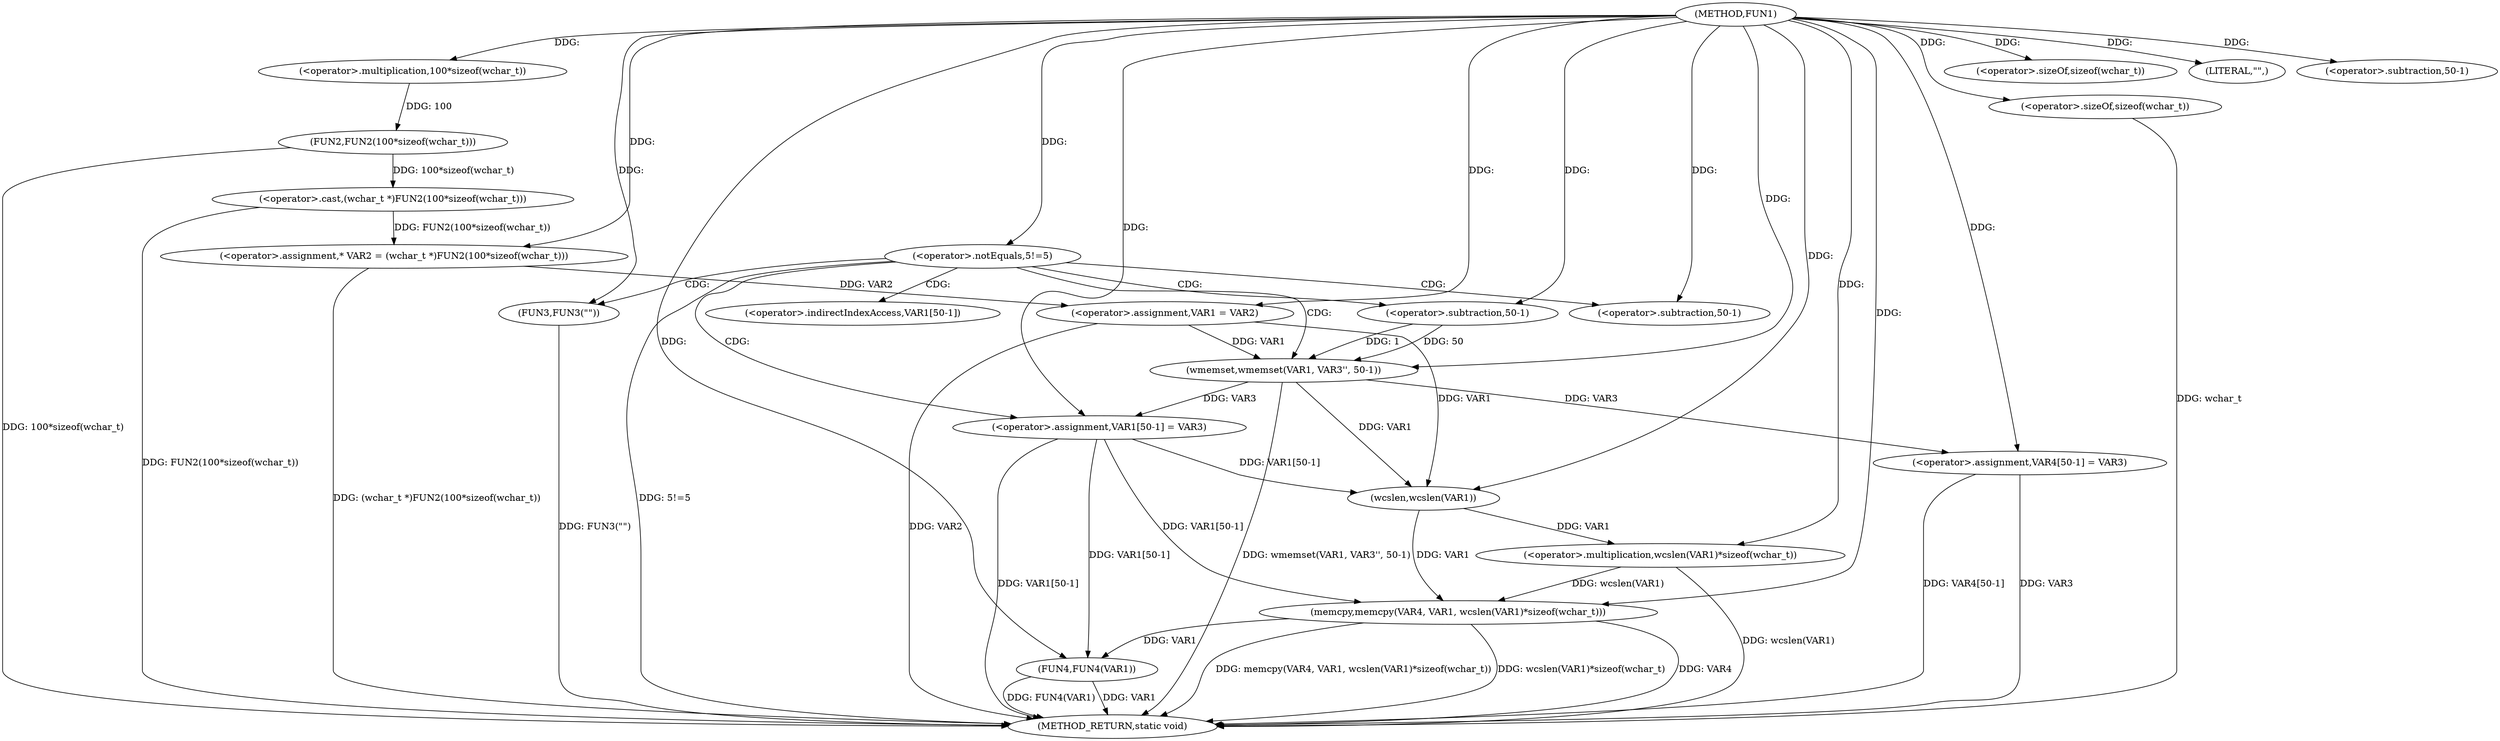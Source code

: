 digraph FUN1 {  
"1000100" [label = "(METHOD,FUN1)" ]
"1000157" [label = "(METHOD_RETURN,static void)" ]
"1000104" [label = "(<operator>.assignment,* VAR2 = (wchar_t *)FUN2(100*sizeof(wchar_t)))" ]
"1000106" [label = "(<operator>.cast,(wchar_t *)FUN2(100*sizeof(wchar_t)))" ]
"1000108" [label = "(FUN2,FUN2(100*sizeof(wchar_t)))" ]
"1000109" [label = "(<operator>.multiplication,100*sizeof(wchar_t))" ]
"1000111" [label = "(<operator>.sizeOf,sizeof(wchar_t))" ]
"1000113" [label = "(<operator>.assignment,VAR1 = VAR2)" ]
"1000117" [label = "(<operator>.notEquals,5!=5)" ]
"1000121" [label = "(FUN3,FUN3(\"\"))" ]
"1000125" [label = "(wmemset,wmemset(VAR1, VAR3'', 50-1))" ]
"1000128" [label = "(<operator>.subtraction,50-1)" ]
"1000131" [label = "(<operator>.assignment,VAR1[50-1] = VAR3)" ]
"1000134" [label = "(<operator>.subtraction,50-1)" ]
"1000139" [label = "(LITERAL,\"\",)" ]
"1000140" [label = "(memcpy,memcpy(VAR4, VAR1, wcslen(VAR1)*sizeof(wchar_t)))" ]
"1000143" [label = "(<operator>.multiplication,wcslen(VAR1)*sizeof(wchar_t))" ]
"1000144" [label = "(wcslen,wcslen(VAR1))" ]
"1000146" [label = "(<operator>.sizeOf,sizeof(wchar_t))" ]
"1000148" [label = "(<operator>.assignment,VAR4[50-1] = VAR3)" ]
"1000151" [label = "(<operator>.subtraction,50-1)" ]
"1000155" [label = "(FUN4,FUN4(VAR1))" ]
"1000132" [label = "(<operator>.indirectIndexAccess,VAR1[50-1])" ]
  "1000117" -> "1000157"  [ label = "DDG: 5!=5"] 
  "1000125" -> "1000157"  [ label = "DDG: wmemset(VAR1, VAR3'', 50-1)"] 
  "1000106" -> "1000157"  [ label = "DDG: FUN2(100*sizeof(wchar_t))"] 
  "1000140" -> "1000157"  [ label = "DDG: memcpy(VAR4, VAR1, wcslen(VAR1)*sizeof(wchar_t))"] 
  "1000148" -> "1000157"  [ label = "DDG: VAR3"] 
  "1000140" -> "1000157"  [ label = "DDG: wcslen(VAR1)*sizeof(wchar_t)"] 
  "1000155" -> "1000157"  [ label = "DDG: VAR1"] 
  "1000146" -> "1000157"  [ label = "DDG: wchar_t"] 
  "1000131" -> "1000157"  [ label = "DDG: VAR1[50-1]"] 
  "1000140" -> "1000157"  [ label = "DDG: VAR4"] 
  "1000155" -> "1000157"  [ label = "DDG: FUN4(VAR1)"] 
  "1000143" -> "1000157"  [ label = "DDG: wcslen(VAR1)"] 
  "1000113" -> "1000157"  [ label = "DDG: VAR2"] 
  "1000121" -> "1000157"  [ label = "DDG: FUN3(\"\")"] 
  "1000148" -> "1000157"  [ label = "DDG: VAR4[50-1]"] 
  "1000104" -> "1000157"  [ label = "DDG: (wchar_t *)FUN2(100*sizeof(wchar_t))"] 
  "1000108" -> "1000157"  [ label = "DDG: 100*sizeof(wchar_t)"] 
  "1000106" -> "1000104"  [ label = "DDG: FUN2(100*sizeof(wchar_t))"] 
  "1000100" -> "1000104"  [ label = "DDG: "] 
  "1000108" -> "1000106"  [ label = "DDG: 100*sizeof(wchar_t)"] 
  "1000109" -> "1000108"  [ label = "DDG: 100"] 
  "1000100" -> "1000109"  [ label = "DDG: "] 
  "1000100" -> "1000111"  [ label = "DDG: "] 
  "1000104" -> "1000113"  [ label = "DDG: VAR2"] 
  "1000100" -> "1000113"  [ label = "DDG: "] 
  "1000100" -> "1000117"  [ label = "DDG: "] 
  "1000100" -> "1000121"  [ label = "DDG: "] 
  "1000113" -> "1000125"  [ label = "DDG: VAR1"] 
  "1000100" -> "1000125"  [ label = "DDG: "] 
  "1000128" -> "1000125"  [ label = "DDG: 50"] 
  "1000128" -> "1000125"  [ label = "DDG: 1"] 
  "1000100" -> "1000128"  [ label = "DDG: "] 
  "1000125" -> "1000131"  [ label = "DDG: VAR3"] 
  "1000100" -> "1000131"  [ label = "DDG: "] 
  "1000100" -> "1000134"  [ label = "DDG: "] 
  "1000100" -> "1000139"  [ label = "DDG: "] 
  "1000100" -> "1000140"  [ label = "DDG: "] 
  "1000131" -> "1000140"  [ label = "DDG: VAR1[50-1]"] 
  "1000144" -> "1000140"  [ label = "DDG: VAR1"] 
  "1000143" -> "1000140"  [ label = "DDG: wcslen(VAR1)"] 
  "1000144" -> "1000143"  [ label = "DDG: VAR1"] 
  "1000125" -> "1000144"  [ label = "DDG: VAR1"] 
  "1000113" -> "1000144"  [ label = "DDG: VAR1"] 
  "1000131" -> "1000144"  [ label = "DDG: VAR1[50-1]"] 
  "1000100" -> "1000144"  [ label = "DDG: "] 
  "1000100" -> "1000143"  [ label = "DDG: "] 
  "1000100" -> "1000146"  [ label = "DDG: "] 
  "1000100" -> "1000148"  [ label = "DDG: "] 
  "1000125" -> "1000148"  [ label = "DDG: VAR3"] 
  "1000100" -> "1000151"  [ label = "DDG: "] 
  "1000140" -> "1000155"  [ label = "DDG: VAR1"] 
  "1000131" -> "1000155"  [ label = "DDG: VAR1[50-1]"] 
  "1000100" -> "1000155"  [ label = "DDG: "] 
  "1000117" -> "1000132"  [ label = "CDG: "] 
  "1000117" -> "1000128"  [ label = "CDG: "] 
  "1000117" -> "1000121"  [ label = "CDG: "] 
  "1000117" -> "1000125"  [ label = "CDG: "] 
  "1000117" -> "1000131"  [ label = "CDG: "] 
  "1000117" -> "1000134"  [ label = "CDG: "] 
}
